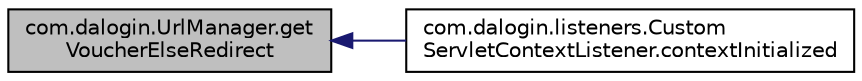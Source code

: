 digraph "com.dalogin.UrlManager.getVoucherElseRedirect"
{
  edge [fontname="Helvetica",fontsize="10",labelfontname="Helvetica",labelfontsize="10"];
  node [fontname="Helvetica",fontsize="10",shape=record];
  rankdir="LR";
  Node27 [label="com.dalogin.UrlManager.get\lVoucherElseRedirect",height=0.2,width=0.4,color="black", fillcolor="grey75", style="filled", fontcolor="black"];
  Node27 -> Node28 [dir="back",color="midnightblue",fontsize="10",style="solid"];
  Node28 [label="com.dalogin.listeners.Custom\lServletContextListener.contextInitialized",height=0.2,width=0.4,color="black", fillcolor="white", style="filled",URL="$classcom_1_1dalogin_1_1listeners_1_1_custom_servlet_context_listener.html#ac953e4d7d2d3650a59d47ba86c2253e3"];
}
